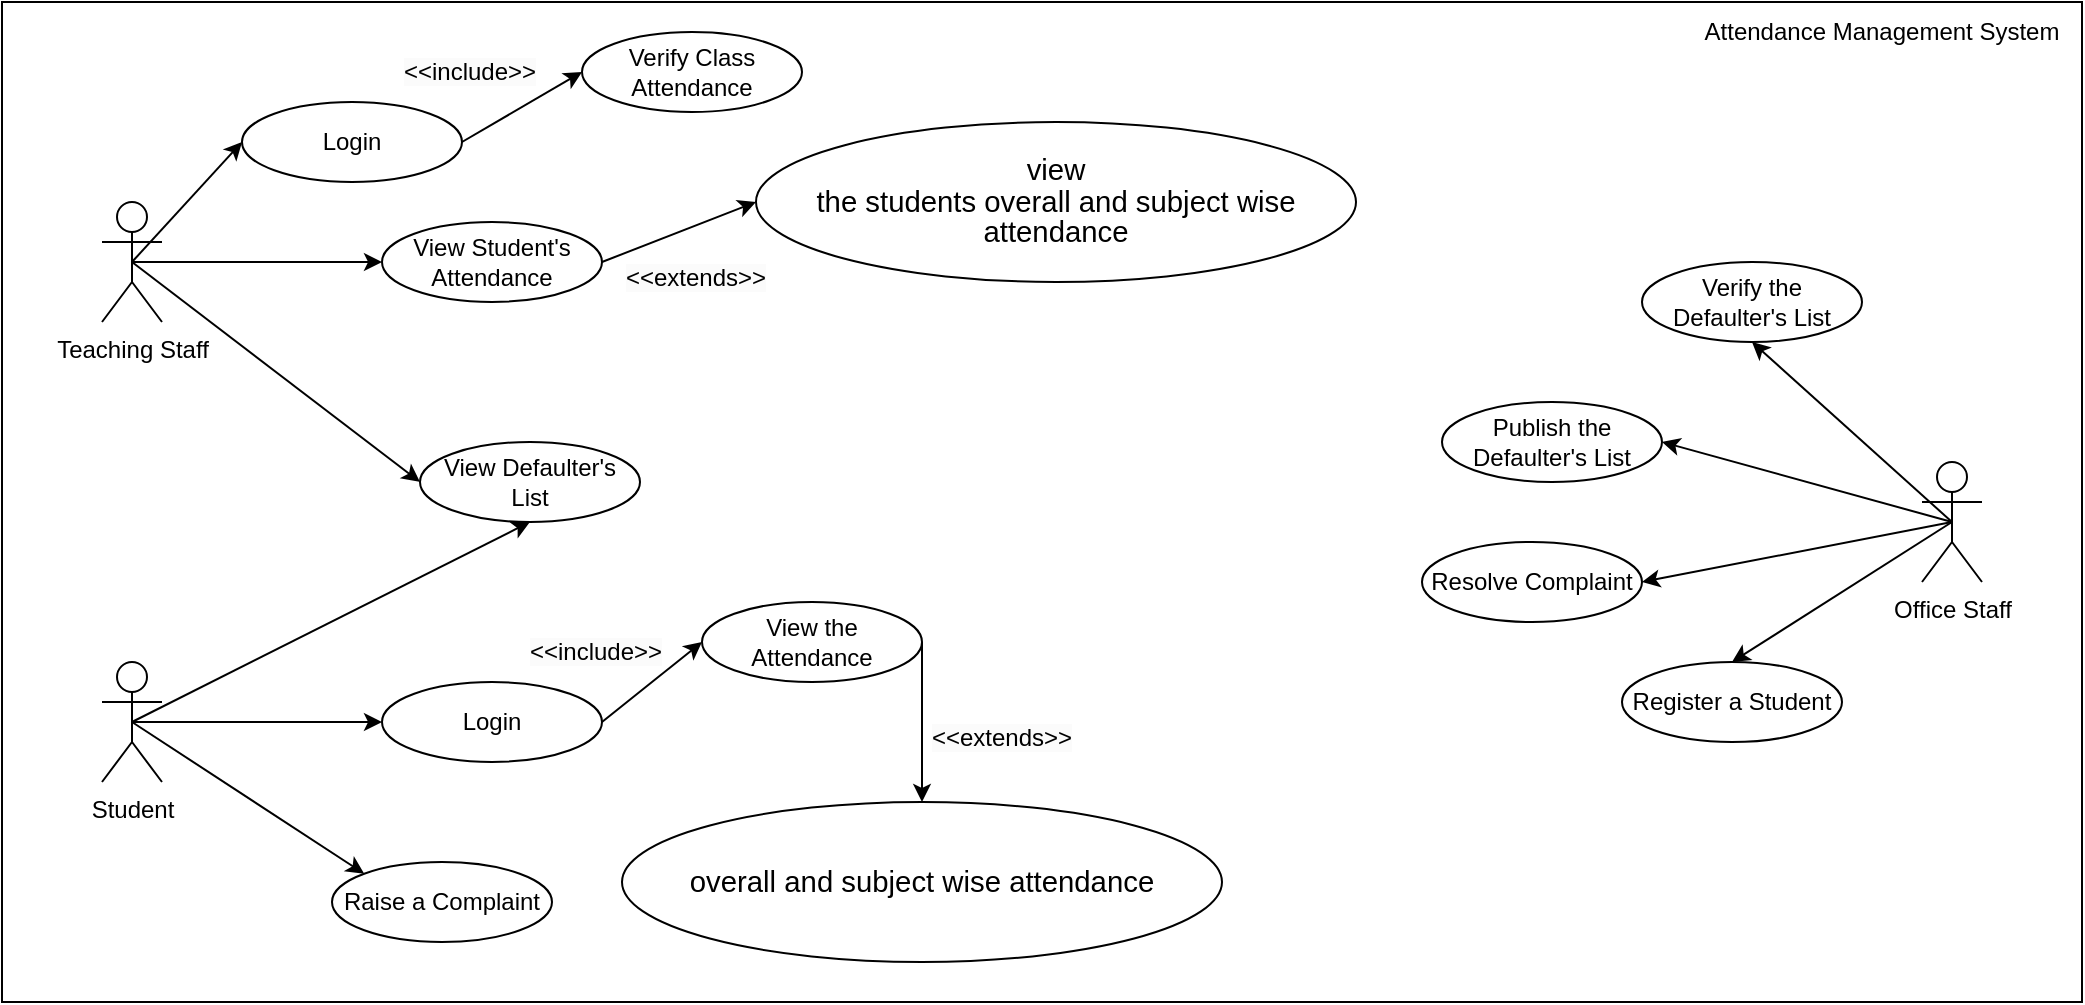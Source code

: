 <mxfile version="25.0.2">
  <diagram name="Page-1" id="QBvznJ1uuaGZ1l_NRAy_">
    <mxGraphModel dx="1480" dy="2035" grid="1" gridSize="10" guides="1" tooltips="1" connect="1" arrows="1" fold="1" page="1" pageScale="1" pageWidth="827" pageHeight="1169" math="0" shadow="0">
      <root>
        <mxCell id="0" />
        <mxCell id="1" parent="0" />
        <mxCell id="_Gy22q11c7-4RgLHct-P-3" value="" style="rounded=0;whiteSpace=wrap;html=1;" parent="1" vertex="1">
          <mxGeometry x="150" y="-40" width="1040" height="500" as="geometry" />
        </mxCell>
        <mxCell id="_Gy22q11c7-4RgLHct-P-1" value="Teaching Staff" style="shape=umlActor;verticalLabelPosition=bottom;verticalAlign=top;html=1;outlineConnect=0;" parent="1" vertex="1">
          <mxGeometry x="200" y="60" width="30" height="60" as="geometry" />
        </mxCell>
        <mxCell id="_Gy22q11c7-4RgLHct-P-4" value="Student" style="shape=umlActor;verticalLabelPosition=bottom;verticalAlign=top;html=1;outlineConnect=0;" parent="1" vertex="1">
          <mxGeometry x="200" y="290" width="30" height="60" as="geometry" />
        </mxCell>
        <mxCell id="_Gy22q11c7-4RgLHct-P-6" value="Office Staff" style="shape=umlActor;verticalLabelPosition=bottom;verticalAlign=top;html=1;outlineConnect=0;" parent="1" vertex="1">
          <mxGeometry x="1110" y="190" width="30" height="60" as="geometry" />
        </mxCell>
        <mxCell id="_Gy22q11c7-4RgLHct-P-10" value="View the Attendance" style="ellipse;whiteSpace=wrap;html=1;" parent="1" vertex="1">
          <mxGeometry x="500" y="260" width="110" height="40" as="geometry" />
        </mxCell>
        <mxCell id="_Gy22q11c7-4RgLHct-P-13" value="View Defaulter&#39;s List" style="ellipse;whiteSpace=wrap;html=1;" parent="1" vertex="1">
          <mxGeometry x="359" y="180" width="110" height="40" as="geometry" />
        </mxCell>
        <mxCell id="_Gy22q11c7-4RgLHct-P-14" value="Raise a Complaint" style="ellipse;whiteSpace=wrap;html=1;" parent="1" vertex="1">
          <mxGeometry x="315" y="390" width="110" height="40" as="geometry" />
        </mxCell>
        <mxCell id="_Gy22q11c7-4RgLHct-P-15" value="Verify Class Attendance" style="ellipse;whiteSpace=wrap;html=1;" parent="1" vertex="1">
          <mxGeometry x="440" y="-25" width="110" height="40" as="geometry" />
        </mxCell>
        <mxCell id="_Gy22q11c7-4RgLHct-P-17" value="View Student&#39;s Attendance" style="ellipse;whiteSpace=wrap;html=1;" parent="1" vertex="1">
          <mxGeometry x="340" y="70" width="110" height="40" as="geometry" />
        </mxCell>
        <mxCell id="_Gy22q11c7-4RgLHct-P-23" value="Resolve Complaint" style="ellipse;whiteSpace=wrap;html=1;" parent="1" vertex="1">
          <mxGeometry x="860" y="230" width="110" height="40" as="geometry" />
        </mxCell>
        <mxCell id="_Gy22q11c7-4RgLHct-P-24" value="Verify the Defaulter&#39;s List" style="ellipse;whiteSpace=wrap;html=1;" parent="1" vertex="1">
          <mxGeometry x="970" y="90" width="110" height="40" as="geometry" />
        </mxCell>
        <mxCell id="_Gy22q11c7-4RgLHct-P-25" value="Publish the Defaulter&#39;s List" style="ellipse;whiteSpace=wrap;html=1;" parent="1" vertex="1">
          <mxGeometry x="870" y="160" width="110" height="40" as="geometry" />
        </mxCell>
        <mxCell id="_Gy22q11c7-4RgLHct-P-26" value="Register a Student" style="ellipse;whiteSpace=wrap;html=1;" parent="1" vertex="1">
          <mxGeometry x="960" y="290" width="110" height="40" as="geometry" />
        </mxCell>
        <mxCell id="_Gy22q11c7-4RgLHct-P-27" value="Attendance Management System" style="text;html=1;align=center;verticalAlign=middle;whiteSpace=wrap;rounded=0;" parent="1" vertex="1">
          <mxGeometry x="1000" y="-40" width="180" height="30" as="geometry" />
        </mxCell>
        <mxCell id="_Gy22q11c7-4RgLHct-P-28" value="&lt;span style=&quot;font-size:11.0pt;line-height:107%;&lt;br/&gt;font-family:&amp;quot;Calibri&amp;quot;,sans-serif;mso-ascii-theme-font:minor-latin;mso-fareast-font-family:&lt;br/&gt;Calibri;mso-fareast-theme-font:minor-latin;mso-hansi-theme-font:minor-latin;&lt;br/&gt;mso-bidi-font-family:&amp;quot;Times New Roman&amp;quot;;mso-bidi-theme-font:minor-bidi;&lt;br/&gt;mso-ansi-language:#0C00;mso-fareast-language:EN-US;mso-bidi-language:AR-SA&quot;&gt;view&lt;br/&gt;the students overall and subject wise attendance&lt;/span&gt;" style="ellipse;whiteSpace=wrap;html=1;" parent="1" vertex="1">
          <mxGeometry x="527" y="20" width="300" height="80" as="geometry" />
        </mxCell>
        <mxCell id="_Gy22q11c7-4RgLHct-P-29" style="edgeStyle=orthogonalEdgeStyle;rounded=0;orthogonalLoop=1;jettySize=auto;html=1;exitX=0.5;exitY=1;exitDx=0;exitDy=0;" parent="1" source="_Gy22q11c7-4RgLHct-P-28" target="_Gy22q11c7-4RgLHct-P-28" edge="1">
          <mxGeometry relative="1" as="geometry" />
        </mxCell>
        <mxCell id="_Gy22q11c7-4RgLHct-P-32" value="" style="endArrow=classic;html=1;rounded=0;exitX=0.5;exitY=0.5;exitDx=0;exitDy=0;exitPerimeter=0;entryX=0;entryY=0.5;entryDx=0;entryDy=0;" parent="1" source="_Gy22q11c7-4RgLHct-P-1" target="B7qCLuuOaHR548p4wiX5-22" edge="1">
          <mxGeometry width="50" height="50" relative="1" as="geometry">
            <mxPoint x="620" y="230" as="sourcePoint" />
            <mxPoint x="670" y="180" as="targetPoint" />
          </mxGeometry>
        </mxCell>
        <mxCell id="_Gy22q11c7-4RgLHct-P-34" value="" style="endArrow=classic;html=1;rounded=0;exitX=0.5;exitY=0.5;exitDx=0;exitDy=0;exitPerimeter=0;" parent="1" source="_Gy22q11c7-4RgLHct-P-1" target="_Gy22q11c7-4RgLHct-P-17" edge="1">
          <mxGeometry width="50" height="50" relative="1" as="geometry">
            <mxPoint x="240" y="91" as="sourcePoint" />
            <mxPoint x="301" y="57" as="targetPoint" />
          </mxGeometry>
        </mxCell>
        <mxCell id="_Gy22q11c7-4RgLHct-P-36" value="" style="endArrow=classic;html=1;rounded=0;exitX=0.5;exitY=0.5;exitDx=0;exitDy=0;exitPerimeter=0;entryX=0;entryY=0.5;entryDx=0;entryDy=0;" parent="1" source="_Gy22q11c7-4RgLHct-P-1" target="_Gy22q11c7-4RgLHct-P-13" edge="1">
          <mxGeometry width="50" height="50" relative="1" as="geometry">
            <mxPoint x="225" y="100" as="sourcePoint" />
            <mxPoint x="387" y="85" as="targetPoint" />
          </mxGeometry>
        </mxCell>
        <mxCell id="_Gy22q11c7-4RgLHct-P-37" value="" style="endArrow=classic;html=1;rounded=0;entryX=0;entryY=0.5;entryDx=0;entryDy=0;exitX=0.5;exitY=0.5;exitDx=0;exitDy=0;exitPerimeter=0;" parent="1" source="_Gy22q11c7-4RgLHct-P-4" target="B7qCLuuOaHR548p4wiX5-17" edge="1">
          <mxGeometry width="50" height="50" relative="1" as="geometry">
            <mxPoint x="246" y="310" as="sourcePoint" />
            <mxPoint x="581" y="370" as="targetPoint" />
          </mxGeometry>
        </mxCell>
        <mxCell id="_Gy22q11c7-4RgLHct-P-38" value="" style="endArrow=classic;html=1;rounded=0;entryX=0;entryY=0;entryDx=0;entryDy=0;exitX=0.5;exitY=0.5;exitDx=0;exitDy=0;exitPerimeter=0;" parent="1" source="_Gy22q11c7-4RgLHct-P-4" target="_Gy22q11c7-4RgLHct-P-14" edge="1">
          <mxGeometry width="50" height="50" relative="1" as="geometry">
            <mxPoint x="225" y="330" as="sourcePoint" />
            <mxPoint x="560" y="250" as="targetPoint" />
          </mxGeometry>
        </mxCell>
        <mxCell id="_Gy22q11c7-4RgLHct-P-39" value="" style="endArrow=classic;html=1;rounded=0;entryX=1;entryY=0.5;entryDx=0;entryDy=0;exitX=0.5;exitY=0.5;exitDx=0;exitDy=0;exitPerimeter=0;" parent="1" source="_Gy22q11c7-4RgLHct-P-6" target="_Gy22q11c7-4RgLHct-P-25" edge="1">
          <mxGeometry width="50" height="50" relative="1" as="geometry">
            <mxPoint x="225" y="330" as="sourcePoint" />
            <mxPoint x="341" y="406" as="targetPoint" />
          </mxGeometry>
        </mxCell>
        <mxCell id="B7qCLuuOaHR548p4wiX5-2" value="" style="endArrow=classic;html=1;rounded=0;exitX=0.5;exitY=0.5;exitDx=0;exitDy=0;exitPerimeter=0;entryX=0.5;entryY=1;entryDx=0;entryDy=0;" parent="1" source="_Gy22q11c7-4RgLHct-P-4" target="_Gy22q11c7-4RgLHct-P-13" edge="1">
          <mxGeometry width="50" height="50" relative="1" as="geometry">
            <mxPoint x="600" y="170" as="sourcePoint" />
            <mxPoint x="650" y="120" as="targetPoint" />
          </mxGeometry>
        </mxCell>
        <mxCell id="B7qCLuuOaHR548p4wiX5-5" style="edgeStyle=orthogonalEdgeStyle;rounded=0;orthogonalLoop=1;jettySize=auto;html=1;exitX=0.5;exitY=1;exitDx=0;exitDy=0;" parent="1" source="_Gy22q11c7-4RgLHct-P-17" target="_Gy22q11c7-4RgLHct-P-17" edge="1">
          <mxGeometry relative="1" as="geometry" />
        </mxCell>
        <mxCell id="B7qCLuuOaHR548p4wiX5-7" value="" style="endArrow=classic;html=1;rounded=0;exitX=1;exitY=0.5;exitDx=0;exitDy=0;entryX=0;entryY=0.5;entryDx=0;entryDy=0;" parent="1" source="_Gy22q11c7-4RgLHct-P-17" target="_Gy22q11c7-4RgLHct-P-28" edge="1">
          <mxGeometry width="50" height="50" relative="1" as="geometry">
            <mxPoint x="600" y="220" as="sourcePoint" />
            <mxPoint x="650" y="170" as="targetPoint" />
          </mxGeometry>
        </mxCell>
        <mxCell id="B7qCLuuOaHR548p4wiX5-8" value="&#xa;&lt;span style=&quot;color: rgb(0, 0, 0); font-family: Helvetica; font-size: 12px; font-style: normal; font-variant-ligatures: normal; font-variant-caps: normal; font-weight: 400; letter-spacing: normal; orphans: 2; text-align: center; text-indent: 0px; text-transform: none; widows: 2; word-spacing: 0px; -webkit-text-stroke-width: 0px; white-space: normal; background-color: rgb(251, 251, 251); text-decoration-thickness: initial; text-decoration-style: initial; text-decoration-color: initial; display: inline !important; float: none;&quot;&gt;&amp;lt;&amp;lt;extends&amp;gt;&amp;gt;&lt;/span&gt;&#xa;&#xa;" style="text;html=1;align=center;verticalAlign=middle;whiteSpace=wrap;rounded=0;" parent="1" vertex="1">
          <mxGeometry x="467" y="90" width="60" height="30" as="geometry" />
        </mxCell>
        <mxCell id="B7qCLuuOaHR548p4wiX5-9" value="" style="endArrow=classic;html=1;rounded=0;entryX=1;entryY=0.5;entryDx=0;entryDy=0;exitX=0.5;exitY=0.5;exitDx=0;exitDy=0;exitPerimeter=0;" parent="1" source="_Gy22q11c7-4RgLHct-P-6" target="_Gy22q11c7-4RgLHct-P-23" edge="1">
          <mxGeometry width="50" height="50" relative="1" as="geometry">
            <mxPoint x="1095" y="220" as="sourcePoint" />
            <mxPoint x="990" y="190" as="targetPoint" />
          </mxGeometry>
        </mxCell>
        <mxCell id="B7qCLuuOaHR548p4wiX5-10" value="" style="endArrow=classic;html=1;rounded=0;entryX=0.5;entryY=0;entryDx=0;entryDy=0;exitX=0.5;exitY=0.5;exitDx=0;exitDy=0;exitPerimeter=0;" parent="1" source="_Gy22q11c7-4RgLHct-P-6" target="_Gy22q11c7-4RgLHct-P-26" edge="1">
          <mxGeometry width="50" height="50" relative="1" as="geometry">
            <mxPoint x="1095" y="220" as="sourcePoint" />
            <mxPoint x="980" y="260" as="targetPoint" />
          </mxGeometry>
        </mxCell>
        <mxCell id="B7qCLuuOaHR548p4wiX5-11" value="" style="endArrow=classic;html=1;rounded=0;entryX=0.5;entryY=1;entryDx=0;entryDy=0;exitX=0.5;exitY=0.5;exitDx=0;exitDy=0;exitPerimeter=0;" parent="1" source="_Gy22q11c7-4RgLHct-P-6" target="_Gy22q11c7-4RgLHct-P-24" edge="1">
          <mxGeometry width="50" height="50" relative="1" as="geometry">
            <mxPoint x="1120" y="200" as="sourcePoint" />
            <mxPoint x="1025" y="300" as="targetPoint" />
          </mxGeometry>
        </mxCell>
        <mxCell id="B7qCLuuOaHR548p4wiX5-13" value="&lt;span style=&quot;font-size:11.0pt;line-height:107%;&lt;br/&gt;font-family:&amp;quot;Calibri&amp;quot;,sans-serif;mso-ascii-theme-font:minor-latin;mso-fareast-font-family:&lt;br/&gt;Calibri;mso-fareast-theme-font:minor-latin;mso-hansi-theme-font:minor-latin;&lt;br/&gt;mso-bidi-font-family:&amp;quot;Times New Roman&amp;quot;;mso-bidi-theme-font:minor-bidi;&lt;br/&gt;mso-ansi-language:#0C00;mso-fareast-language:EN-US;mso-bidi-language:AR-SA&quot;&gt;overall and subject wise attendance&lt;/span&gt;" style="ellipse;whiteSpace=wrap;html=1;" parent="1" vertex="1">
          <mxGeometry x="460" y="360" width="300" height="80" as="geometry" />
        </mxCell>
        <mxCell id="B7qCLuuOaHR548p4wiX5-14" value="" style="endArrow=classic;html=1;rounded=0;exitX=1;exitY=0.5;exitDx=0;exitDy=0;entryX=0.5;entryY=0;entryDx=0;entryDy=0;" parent="1" source="_Gy22q11c7-4RgLHct-P-10" target="B7qCLuuOaHR548p4wiX5-13" edge="1">
          <mxGeometry width="50" height="50" relative="1" as="geometry">
            <mxPoint x="460" y="100" as="sourcePoint" />
            <mxPoint x="537" y="60" as="targetPoint" />
          </mxGeometry>
        </mxCell>
        <mxCell id="B7qCLuuOaHR548p4wiX5-15" value="&#xa;&lt;span style=&quot;color: rgb(0, 0, 0); font-family: Helvetica; font-size: 12px; font-style: normal; font-variant-ligatures: normal; font-variant-caps: normal; font-weight: 400; letter-spacing: normal; orphans: 2; text-align: center; text-indent: 0px; text-transform: none; widows: 2; word-spacing: 0px; -webkit-text-stroke-width: 0px; white-space: normal; background-color: rgb(251, 251, 251); text-decoration-thickness: initial; text-decoration-style: initial; text-decoration-color: initial; display: inline !important; float: none;&quot;&gt;&amp;lt;&amp;lt;extends&amp;gt;&amp;gt;&lt;/span&gt;&#xa;&#xa;" style="text;html=1;align=center;verticalAlign=middle;whiteSpace=wrap;rounded=0;" parent="1" vertex="1">
          <mxGeometry x="620" y="320" width="60" height="30" as="geometry" />
        </mxCell>
        <mxCell id="B7qCLuuOaHR548p4wiX5-17" value="Login" style="ellipse;whiteSpace=wrap;html=1;" parent="1" vertex="1">
          <mxGeometry x="340" y="300" width="110" height="40" as="geometry" />
        </mxCell>
        <mxCell id="B7qCLuuOaHR548p4wiX5-18" value="" style="endArrow=classic;html=1;rounded=0;exitX=1;exitY=0.5;exitDx=0;exitDy=0;entryX=0;entryY=0.5;entryDx=0;entryDy=0;" parent="1" source="B7qCLuuOaHR548p4wiX5-17" target="_Gy22q11c7-4RgLHct-P-10" edge="1">
          <mxGeometry width="50" height="50" relative="1" as="geometry">
            <mxPoint x="600" y="280" as="sourcePoint" />
            <mxPoint x="650" y="230" as="targetPoint" />
          </mxGeometry>
        </mxCell>
        <mxCell id="B7qCLuuOaHR548p4wiX5-22" value="Login" style="ellipse;whiteSpace=wrap;html=1;" parent="1" vertex="1">
          <mxGeometry x="270" y="10" width="110" height="40" as="geometry" />
        </mxCell>
        <mxCell id="B7qCLuuOaHR548p4wiX5-23" value="" style="endArrow=classic;html=1;rounded=0;exitX=1;exitY=0.5;exitDx=0;exitDy=0;entryX=0;entryY=0.5;entryDx=0;entryDy=0;" parent="1" source="B7qCLuuOaHR548p4wiX5-22" target="_Gy22q11c7-4RgLHct-P-15" edge="1">
          <mxGeometry width="50" height="50" relative="1" as="geometry">
            <mxPoint x="225" y="100" as="sourcePoint" />
            <mxPoint x="350" y="100" as="targetPoint" />
          </mxGeometry>
        </mxCell>
        <mxCell id="B7qCLuuOaHR548p4wiX5-24" value="&lt;br&gt;&lt;span style=&quot;color: rgb(0, 0, 0); font-family: Helvetica; font-size: 12px; font-style: normal; font-variant-ligatures: normal; font-variant-caps: normal; font-weight: 400; letter-spacing: normal; orphans: 2; text-align: center; text-indent: 0px; text-transform: none; widows: 2; word-spacing: 0px; -webkit-text-stroke-width: 0px; white-space: normal; background-color: rgb(251, 251, 251); text-decoration-thickness: initial; text-decoration-style: initial; text-decoration-color: initial; display: inline !important; float: none;&quot;&gt;&amp;lt;&amp;lt;include&amp;gt;&amp;gt;&lt;/span&gt;&lt;div&gt;&lt;br/&gt;&lt;/div&gt;" style="text;html=1;align=center;verticalAlign=middle;whiteSpace=wrap;rounded=0;" parent="1" vertex="1">
          <mxGeometry x="354" y="-20" width="60" height="30" as="geometry" />
        </mxCell>
        <mxCell id="B7qCLuuOaHR548p4wiX5-25" value="&lt;br&gt;&lt;span style=&quot;color: rgb(0, 0, 0); font-family: Helvetica; font-size: 12px; font-style: normal; font-variant-ligatures: normal; font-variant-caps: normal; font-weight: 400; letter-spacing: normal; orphans: 2; text-align: center; text-indent: 0px; text-transform: none; widows: 2; word-spacing: 0px; -webkit-text-stroke-width: 0px; white-space: normal; background-color: rgb(251, 251, 251); text-decoration-thickness: initial; text-decoration-style: initial; text-decoration-color: initial; display: inline !important; float: none;&quot;&gt;&amp;lt;&amp;lt;include&amp;gt;&amp;gt;&lt;/span&gt;&lt;div&gt;&lt;br/&gt;&lt;/div&gt;" style="text;html=1;align=center;verticalAlign=middle;whiteSpace=wrap;rounded=0;" parent="1" vertex="1">
          <mxGeometry x="417" y="270" width="60" height="30" as="geometry" />
        </mxCell>
      </root>
    </mxGraphModel>
  </diagram>
</mxfile>
